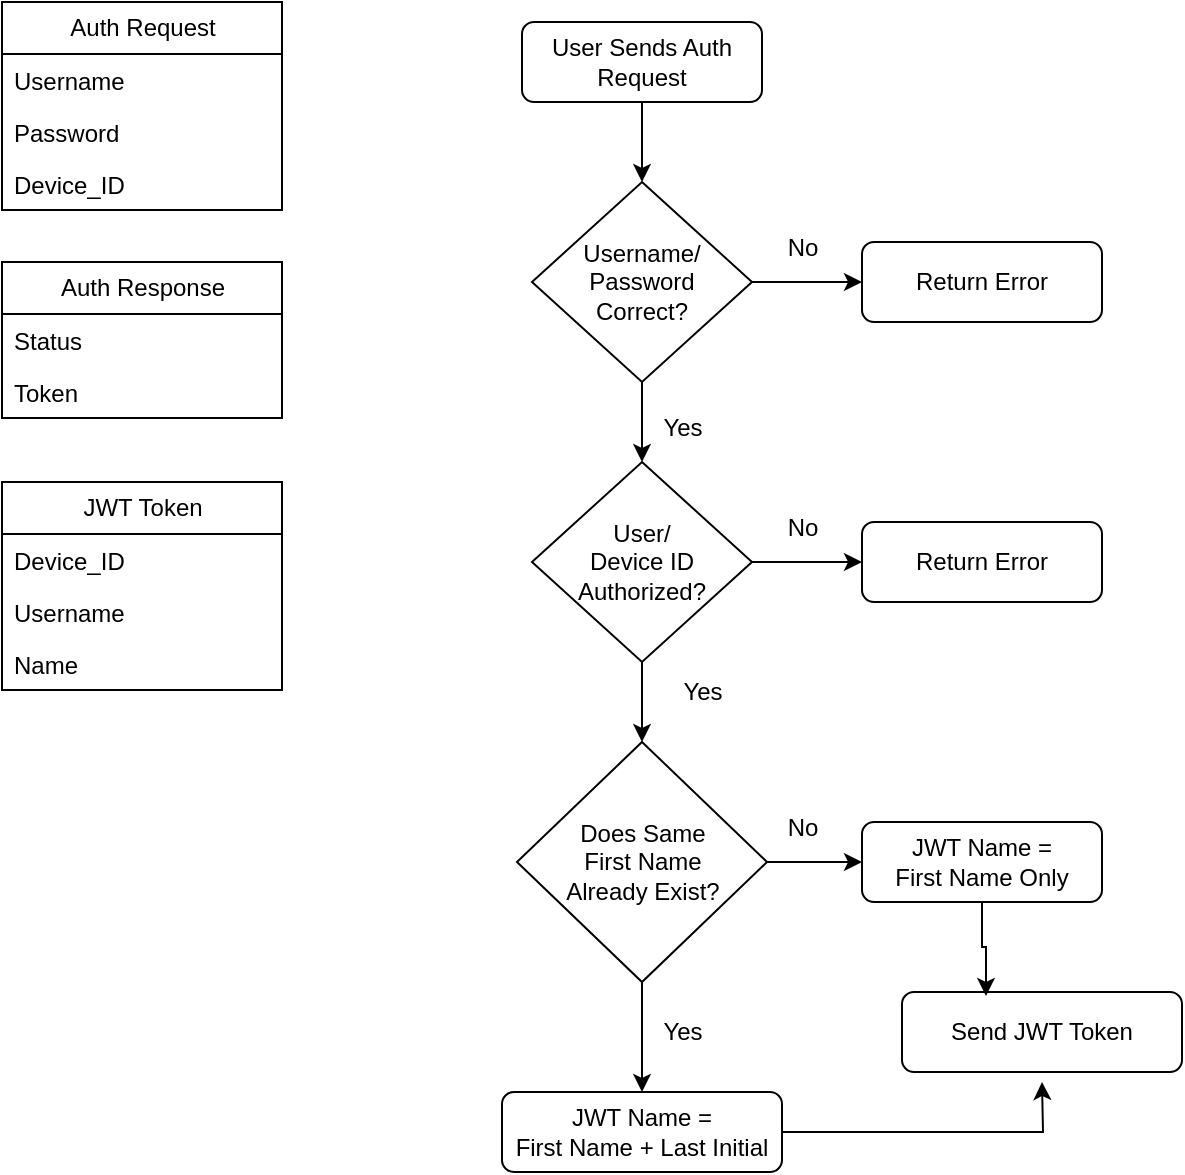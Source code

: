 <mxfile version="24.0.1" type="github">
  <diagram id="C5RBs43oDa-KdzZeNtuy" name="Page-1">
    <mxGraphModel dx="808" dy="693" grid="1" gridSize="10" guides="1" tooltips="1" connect="1" arrows="1" fold="1" page="1" pageScale="1" pageWidth="827" pageHeight="1169" math="0" shadow="0">
      <root>
        <mxCell id="WIyWlLk6GJQsqaUBKTNV-0" />
        <mxCell id="WIyWlLk6GJQsqaUBKTNV-1" parent="WIyWlLk6GJQsqaUBKTNV-0" />
        <mxCell id="8UWhaBxqeyAzJx0BvHnW-3" style="edgeStyle=orthogonalEdgeStyle;rounded=0;orthogonalLoop=1;jettySize=auto;html=1;entryX=0.5;entryY=0;entryDx=0;entryDy=0;" parent="WIyWlLk6GJQsqaUBKTNV-1" source="WIyWlLk6GJQsqaUBKTNV-3" target="8UWhaBxqeyAzJx0BvHnW-0" edge="1">
          <mxGeometry relative="1" as="geometry" />
        </mxCell>
        <mxCell id="WIyWlLk6GJQsqaUBKTNV-3" value="User Sends Auth Request" style="rounded=1;whiteSpace=wrap;html=1;fontSize=12;glass=0;strokeWidth=1;shadow=0;" parent="WIyWlLk6GJQsqaUBKTNV-1" vertex="1">
          <mxGeometry x="300" y="50" width="120" height="40" as="geometry" />
        </mxCell>
        <mxCell id="gGKlTh8wN8DW-JHRYJ-v-1" value="JWT Token" style="swimlane;fontStyle=0;childLayout=stackLayout;horizontal=1;startSize=26;fillColor=none;horizontalStack=0;resizeParent=1;resizeParentMax=0;resizeLast=0;collapsible=1;marginBottom=0;html=1;" parent="WIyWlLk6GJQsqaUBKTNV-1" vertex="1">
          <mxGeometry x="40" y="280" width="140" height="104" as="geometry" />
        </mxCell>
        <mxCell id="gGKlTh8wN8DW-JHRYJ-v-2" value="Device_ID" style="text;strokeColor=none;fillColor=none;align=left;verticalAlign=top;spacingLeft=4;spacingRight=4;overflow=hidden;rotatable=0;points=[[0,0.5],[1,0.5]];portConstraint=eastwest;whiteSpace=wrap;html=1;" parent="gGKlTh8wN8DW-JHRYJ-v-1" vertex="1">
          <mxGeometry y="26" width="140" height="26" as="geometry" />
        </mxCell>
        <mxCell id="gGKlTh8wN8DW-JHRYJ-v-3" value="Username" style="text;strokeColor=none;fillColor=none;align=left;verticalAlign=top;spacingLeft=4;spacingRight=4;overflow=hidden;rotatable=0;points=[[0,0.5],[1,0.5]];portConstraint=eastwest;whiteSpace=wrap;html=1;" parent="gGKlTh8wN8DW-JHRYJ-v-1" vertex="1">
          <mxGeometry y="52" width="140" height="26" as="geometry" />
        </mxCell>
        <mxCell id="gGKlTh8wN8DW-JHRYJ-v-4" value="Name" style="text;strokeColor=none;fillColor=none;align=left;verticalAlign=top;spacingLeft=4;spacingRight=4;overflow=hidden;rotatable=0;points=[[0,0.5],[1,0.5]];portConstraint=eastwest;whiteSpace=wrap;html=1;" parent="gGKlTh8wN8DW-JHRYJ-v-1" vertex="1">
          <mxGeometry y="78" width="140" height="26" as="geometry" />
        </mxCell>
        <mxCell id="gGKlTh8wN8DW-JHRYJ-v-5" value="Auth Request" style="swimlane;fontStyle=0;childLayout=stackLayout;horizontal=1;startSize=26;fillColor=none;horizontalStack=0;resizeParent=1;resizeParentMax=0;resizeLast=0;collapsible=1;marginBottom=0;html=1;" parent="WIyWlLk6GJQsqaUBKTNV-1" vertex="1">
          <mxGeometry x="40" y="40" width="140" height="104" as="geometry" />
        </mxCell>
        <mxCell id="gGKlTh8wN8DW-JHRYJ-v-6" value="Username" style="text;strokeColor=none;fillColor=none;align=left;verticalAlign=top;spacingLeft=4;spacingRight=4;overflow=hidden;rotatable=0;points=[[0,0.5],[1,0.5]];portConstraint=eastwest;whiteSpace=wrap;html=1;" parent="gGKlTh8wN8DW-JHRYJ-v-5" vertex="1">
          <mxGeometry y="26" width="140" height="26" as="geometry" />
        </mxCell>
        <mxCell id="gGKlTh8wN8DW-JHRYJ-v-8" value="Password" style="text;strokeColor=none;fillColor=none;align=left;verticalAlign=top;spacingLeft=4;spacingRight=4;overflow=hidden;rotatable=0;points=[[0,0.5],[1,0.5]];portConstraint=eastwest;whiteSpace=wrap;html=1;" parent="gGKlTh8wN8DW-JHRYJ-v-5" vertex="1">
          <mxGeometry y="52" width="140" height="26" as="geometry" />
        </mxCell>
        <mxCell id="gGKlTh8wN8DW-JHRYJ-v-7" value="Device_ID" style="text;strokeColor=none;fillColor=none;align=left;verticalAlign=top;spacingLeft=4;spacingRight=4;overflow=hidden;rotatable=0;points=[[0,0.5],[1,0.5]];portConstraint=eastwest;whiteSpace=wrap;html=1;" parent="gGKlTh8wN8DW-JHRYJ-v-5" vertex="1">
          <mxGeometry y="78" width="140" height="26" as="geometry" />
        </mxCell>
        <mxCell id="8UWhaBxqeyAzJx0BvHnW-6" style="edgeStyle=orthogonalEdgeStyle;rounded=0;orthogonalLoop=1;jettySize=auto;html=1;" parent="WIyWlLk6GJQsqaUBKTNV-1" source="8UWhaBxqeyAzJx0BvHnW-0" target="8UWhaBxqeyAzJx0BvHnW-5" edge="1">
          <mxGeometry relative="1" as="geometry" />
        </mxCell>
        <mxCell id="8UWhaBxqeyAzJx0BvHnW-9" style="edgeStyle=orthogonalEdgeStyle;rounded=0;orthogonalLoop=1;jettySize=auto;html=1;" parent="WIyWlLk6GJQsqaUBKTNV-1" source="8UWhaBxqeyAzJx0BvHnW-0" target="8UWhaBxqeyAzJx0BvHnW-8" edge="1">
          <mxGeometry relative="1" as="geometry" />
        </mxCell>
        <mxCell id="8UWhaBxqeyAzJx0BvHnW-0" value="Username/&lt;div&gt;Password&lt;/div&gt;&lt;div&gt;Correct?&lt;/div&gt;" style="rhombus;whiteSpace=wrap;html=1;" parent="WIyWlLk6GJQsqaUBKTNV-1" vertex="1">
          <mxGeometry x="305" y="130" width="110" height="100" as="geometry" />
        </mxCell>
        <mxCell id="8UWhaBxqeyAzJx0BvHnW-5" value="Return Error" style="rounded=1;whiteSpace=wrap;html=1;fontSize=12;glass=0;strokeWidth=1;shadow=0;" parent="WIyWlLk6GJQsqaUBKTNV-1" vertex="1">
          <mxGeometry x="470" y="160" width="120" height="40" as="geometry" />
        </mxCell>
        <mxCell id="8UWhaBxqeyAzJx0BvHnW-7" value="No" style="text;html=1;align=center;verticalAlign=middle;resizable=0;points=[];autosize=1;strokeColor=none;fillColor=none;" parent="WIyWlLk6GJQsqaUBKTNV-1" vertex="1">
          <mxGeometry x="420" y="148" width="40" height="30" as="geometry" />
        </mxCell>
        <mxCell id="8UWhaBxqeyAzJx0BvHnW-12" style="edgeStyle=orthogonalEdgeStyle;rounded=0;orthogonalLoop=1;jettySize=auto;html=1;entryX=0;entryY=0.5;entryDx=0;entryDy=0;" parent="WIyWlLk6GJQsqaUBKTNV-1" source="8UWhaBxqeyAzJx0BvHnW-8" target="8UWhaBxqeyAzJx0BvHnW-11" edge="1">
          <mxGeometry relative="1" as="geometry" />
        </mxCell>
        <mxCell id="8UWhaBxqeyAzJx0BvHnW-15" style="edgeStyle=orthogonalEdgeStyle;rounded=0;orthogonalLoop=1;jettySize=auto;html=1;exitX=0.5;exitY=1;exitDx=0;exitDy=0;entryX=0.5;entryY=0;entryDx=0;entryDy=0;" parent="WIyWlLk6GJQsqaUBKTNV-1" source="8UWhaBxqeyAzJx0BvHnW-8" target="8UWhaBxqeyAzJx0BvHnW-14" edge="1">
          <mxGeometry relative="1" as="geometry" />
        </mxCell>
        <mxCell id="8UWhaBxqeyAzJx0BvHnW-8" value="User/&lt;div&gt;Device ID&lt;/div&gt;&lt;div&gt;Authorized?&lt;/div&gt;" style="rhombus;whiteSpace=wrap;html=1;" parent="WIyWlLk6GJQsqaUBKTNV-1" vertex="1">
          <mxGeometry x="305" y="270" width="110" height="100" as="geometry" />
        </mxCell>
        <mxCell id="8UWhaBxqeyAzJx0BvHnW-10" value="Yes" style="text;html=1;align=center;verticalAlign=middle;resizable=0;points=[];autosize=1;strokeColor=none;fillColor=none;" parent="WIyWlLk6GJQsqaUBKTNV-1" vertex="1">
          <mxGeometry x="360" y="238" width="40" height="30" as="geometry" />
        </mxCell>
        <mxCell id="8UWhaBxqeyAzJx0BvHnW-11" value="Return Error" style="rounded=1;whiteSpace=wrap;html=1;fontSize=12;glass=0;strokeWidth=1;shadow=0;" parent="WIyWlLk6GJQsqaUBKTNV-1" vertex="1">
          <mxGeometry x="470" y="300" width="120" height="40" as="geometry" />
        </mxCell>
        <mxCell id="8UWhaBxqeyAzJx0BvHnW-13" value="No" style="text;html=1;align=center;verticalAlign=middle;resizable=0;points=[];autosize=1;strokeColor=none;fillColor=none;" parent="WIyWlLk6GJQsqaUBKTNV-1" vertex="1">
          <mxGeometry x="420" y="288" width="40" height="30" as="geometry" />
        </mxCell>
        <mxCell id="8UWhaBxqeyAzJx0BvHnW-18" style="edgeStyle=orthogonalEdgeStyle;rounded=0;orthogonalLoop=1;jettySize=auto;html=1;entryX=0;entryY=0.5;entryDx=0;entryDy=0;" parent="WIyWlLk6GJQsqaUBKTNV-1" source="8UWhaBxqeyAzJx0BvHnW-14" target="8UWhaBxqeyAzJx0BvHnW-17" edge="1">
          <mxGeometry relative="1" as="geometry" />
        </mxCell>
        <mxCell id="vrLgrDeJa3UM3YUbvvzH-1" style="edgeStyle=orthogonalEdgeStyle;rounded=0;orthogonalLoop=1;jettySize=auto;html=1;exitX=0.5;exitY=1;exitDx=0;exitDy=0;entryX=0.5;entryY=0;entryDx=0;entryDy=0;" parent="WIyWlLk6GJQsqaUBKTNV-1" source="8UWhaBxqeyAzJx0BvHnW-14" target="vrLgrDeJa3UM3YUbvvzH-0" edge="1">
          <mxGeometry relative="1" as="geometry" />
        </mxCell>
        <mxCell id="8UWhaBxqeyAzJx0BvHnW-14" value="Does Same&lt;div&gt;First Name&lt;/div&gt;&lt;div&gt;Already Exist?&lt;/div&gt;" style="rhombus;whiteSpace=wrap;html=1;" parent="WIyWlLk6GJQsqaUBKTNV-1" vertex="1">
          <mxGeometry x="297.5" y="410" width="125" height="120" as="geometry" />
        </mxCell>
        <mxCell id="8UWhaBxqeyAzJx0BvHnW-16" value="Yes" style="text;html=1;align=center;verticalAlign=middle;resizable=0;points=[];autosize=1;strokeColor=none;fillColor=none;" parent="WIyWlLk6GJQsqaUBKTNV-1" vertex="1">
          <mxGeometry x="370" y="370" width="40" height="30" as="geometry" />
        </mxCell>
        <mxCell id="8UWhaBxqeyAzJx0BvHnW-17" value="JWT Name =&lt;div&gt;First Name Only&lt;/div&gt;" style="rounded=1;whiteSpace=wrap;html=1;fontSize=12;glass=0;strokeWidth=1;shadow=0;" parent="WIyWlLk6GJQsqaUBKTNV-1" vertex="1">
          <mxGeometry x="470" y="450" width="120" height="40" as="geometry" />
        </mxCell>
        <mxCell id="8UWhaBxqeyAzJx0BvHnW-19" value="No" style="text;html=1;align=center;verticalAlign=middle;resizable=0;points=[];autosize=1;strokeColor=none;fillColor=none;" parent="WIyWlLk6GJQsqaUBKTNV-1" vertex="1">
          <mxGeometry x="420" y="438" width="40" height="30" as="geometry" />
        </mxCell>
        <mxCell id="vrLgrDeJa3UM3YUbvvzH-6" style="edgeStyle=orthogonalEdgeStyle;rounded=0;orthogonalLoop=1;jettySize=auto;html=1;" parent="WIyWlLk6GJQsqaUBKTNV-1" source="vrLgrDeJa3UM3YUbvvzH-0" edge="1">
          <mxGeometry relative="1" as="geometry">
            <mxPoint x="560" y="580" as="targetPoint" />
          </mxGeometry>
        </mxCell>
        <mxCell id="vrLgrDeJa3UM3YUbvvzH-0" value="JWT Name =&lt;div&gt;First Name + Last Initial&lt;/div&gt;" style="rounded=1;whiteSpace=wrap;html=1;fontSize=12;glass=0;strokeWidth=1;shadow=0;" parent="WIyWlLk6GJQsqaUBKTNV-1" vertex="1">
          <mxGeometry x="290" y="585" width="140" height="40" as="geometry" />
        </mxCell>
        <mxCell id="vrLgrDeJa3UM3YUbvvzH-2" value="Yes" style="text;html=1;align=center;verticalAlign=middle;resizable=0;points=[];autosize=1;strokeColor=none;fillColor=none;" parent="WIyWlLk6GJQsqaUBKTNV-1" vertex="1">
          <mxGeometry x="360" y="540" width="40" height="30" as="geometry" />
        </mxCell>
        <mxCell id="vrLgrDeJa3UM3YUbvvzH-3" value="Send JWT Token" style="rounded=1;whiteSpace=wrap;html=1;fontSize=12;glass=0;strokeWidth=1;shadow=0;" parent="WIyWlLk6GJQsqaUBKTNV-1" vertex="1">
          <mxGeometry x="490" y="535" width="140" height="40" as="geometry" />
        </mxCell>
        <mxCell id="vrLgrDeJa3UM3YUbvvzH-5" style="edgeStyle=orthogonalEdgeStyle;rounded=0;orthogonalLoop=1;jettySize=auto;html=1;entryX=0.3;entryY=0.05;entryDx=0;entryDy=0;entryPerimeter=0;" parent="WIyWlLk6GJQsqaUBKTNV-1" source="8UWhaBxqeyAzJx0BvHnW-17" target="vrLgrDeJa3UM3YUbvvzH-3" edge="1">
          <mxGeometry relative="1" as="geometry" />
        </mxCell>
        <mxCell id="GJYhcwVAminaZsMv-9Ei-0" value="Auth Response" style="swimlane;fontStyle=0;childLayout=stackLayout;horizontal=1;startSize=26;fillColor=none;horizontalStack=0;resizeParent=1;resizeParentMax=0;resizeLast=0;collapsible=1;marginBottom=0;html=1;" parent="WIyWlLk6GJQsqaUBKTNV-1" vertex="1">
          <mxGeometry x="40" y="170" width="140" height="78" as="geometry" />
        </mxCell>
        <mxCell id="GJYhcwVAminaZsMv-9Ei-1" value="Status" style="text;strokeColor=none;fillColor=none;align=left;verticalAlign=top;spacingLeft=4;spacingRight=4;overflow=hidden;rotatable=0;points=[[0,0.5],[1,0.5]];portConstraint=eastwest;whiteSpace=wrap;html=1;" parent="GJYhcwVAminaZsMv-9Ei-0" vertex="1">
          <mxGeometry y="26" width="140" height="26" as="geometry" />
        </mxCell>
        <mxCell id="GJYhcwVAminaZsMv-9Ei-2" value="Token" style="text;strokeColor=none;fillColor=none;align=left;verticalAlign=top;spacingLeft=4;spacingRight=4;overflow=hidden;rotatable=0;points=[[0,0.5],[1,0.5]];portConstraint=eastwest;whiteSpace=wrap;html=1;" parent="GJYhcwVAminaZsMv-9Ei-0" vertex="1">
          <mxGeometry y="52" width="140" height="26" as="geometry" />
        </mxCell>
      </root>
    </mxGraphModel>
  </diagram>
</mxfile>
